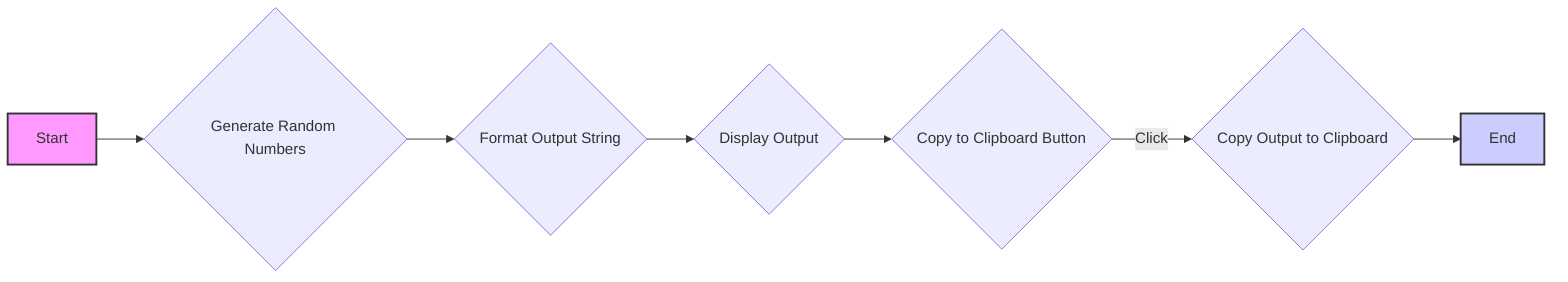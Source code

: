graph LR
    A[Start] --> B{Generate Random Numbers};
    B --> C{Format Output String};
    C --> D{Display Output};
    D --> E{Copy to Clipboard Button};
    E -- Click --> F{Copy Output to Clipboard};
    F --> G[End];
    style A fill:#f9f,stroke:#333,stroke-width:2px
    style G fill:#ccf,stroke:#333,stroke-width:2px